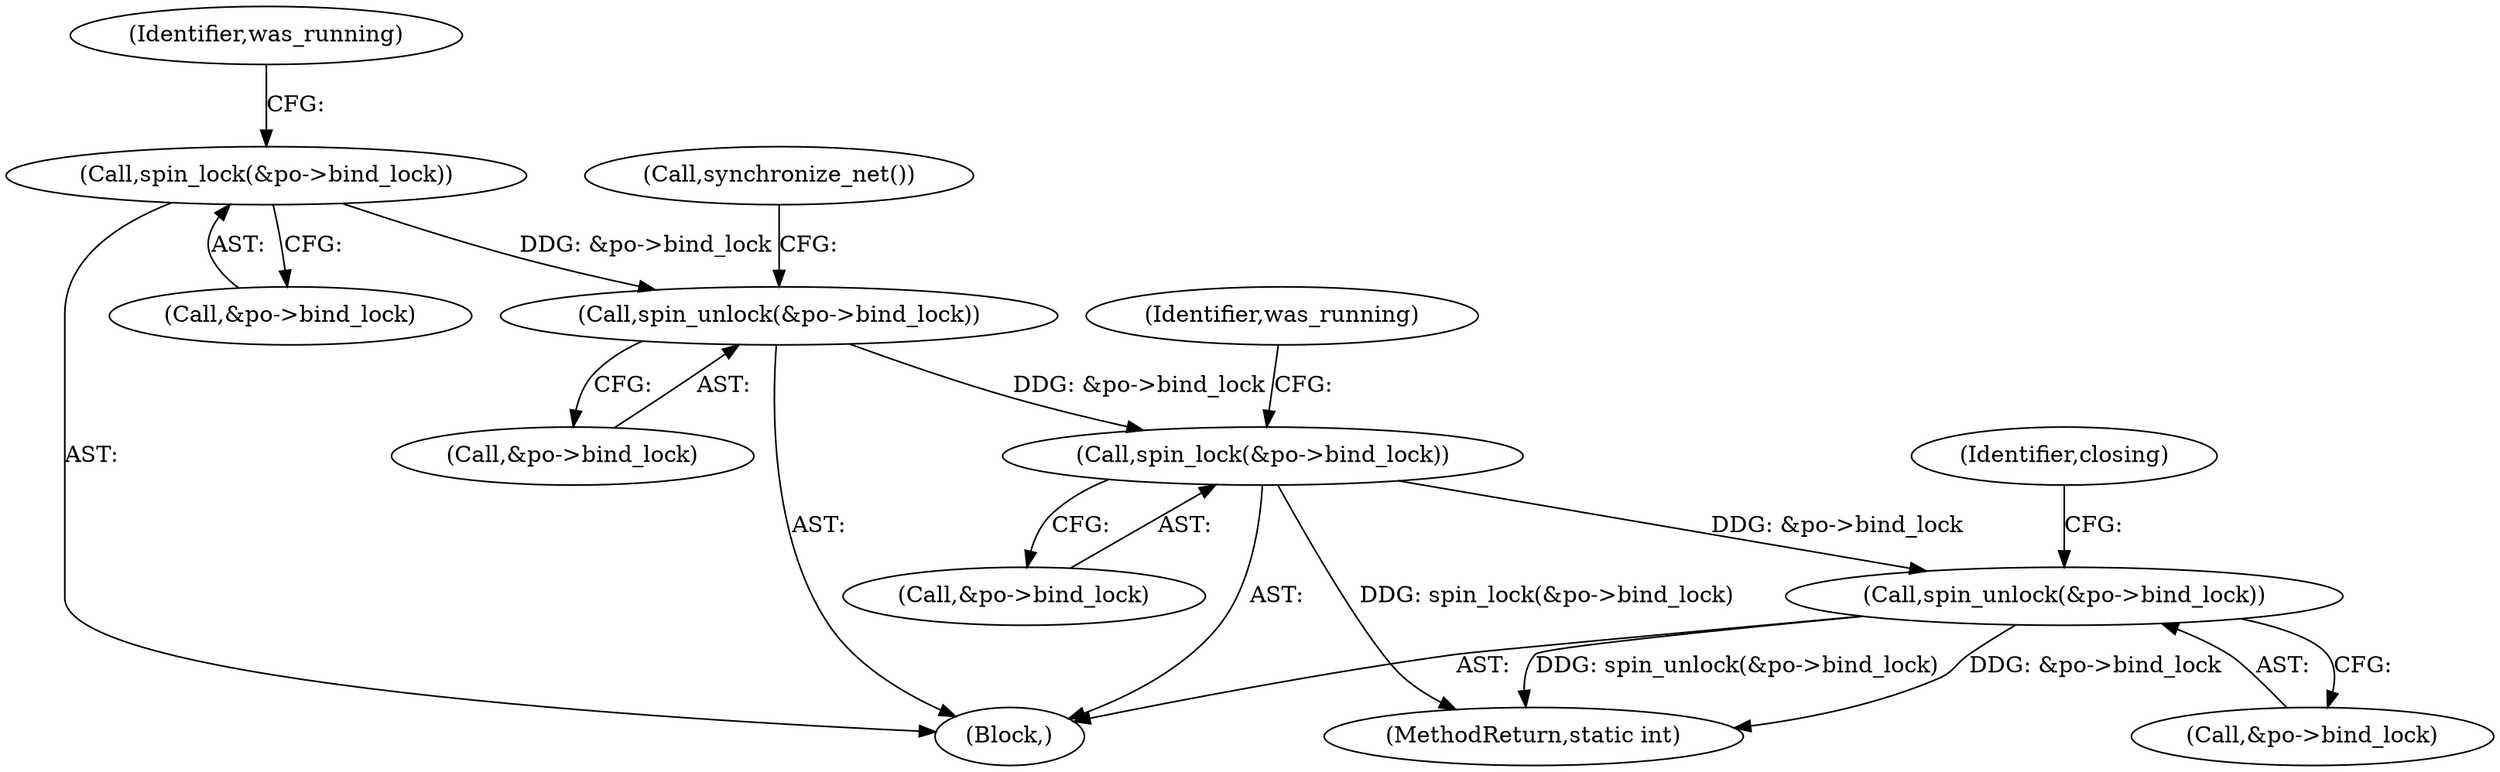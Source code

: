 digraph "0_linux_84ac7260236a49c79eede91617700174c2c19b0c@pointer" {
"1000539" [label="(Call,spin_lock(&po->bind_lock))"];
"1000419" [label="(Call,spin_unlock(&po->bind_lock))"];
"1000393" [label="(Call,spin_lock(&po->bind_lock))"];
"1000554" [label="(Call,spin_unlock(&po->bind_lock))"];
"1000587" [label="(MethodReturn,static int)"];
"1000545" [label="(Identifier,was_running)"];
"1000424" [label="(Call,synchronize_net())"];
"1000419" [label="(Call,spin_unlock(&po->bind_lock))"];
"1000554" [label="(Call,spin_unlock(&po->bind_lock))"];
"1000555" [label="(Call,&po->bind_lock)"];
"1000399" [label="(Identifier,was_running)"];
"1000561" [label="(Identifier,closing)"];
"1000112" [label="(Block,)"];
"1000540" [label="(Call,&po->bind_lock)"];
"1000393" [label="(Call,spin_lock(&po->bind_lock))"];
"1000420" [label="(Call,&po->bind_lock)"];
"1000539" [label="(Call,spin_lock(&po->bind_lock))"];
"1000394" [label="(Call,&po->bind_lock)"];
"1000539" -> "1000112"  [label="AST: "];
"1000539" -> "1000540"  [label="CFG: "];
"1000540" -> "1000539"  [label="AST: "];
"1000545" -> "1000539"  [label="CFG: "];
"1000539" -> "1000587"  [label="DDG: spin_lock(&po->bind_lock)"];
"1000419" -> "1000539"  [label="DDG: &po->bind_lock"];
"1000539" -> "1000554"  [label="DDG: &po->bind_lock"];
"1000419" -> "1000112"  [label="AST: "];
"1000419" -> "1000420"  [label="CFG: "];
"1000420" -> "1000419"  [label="AST: "];
"1000424" -> "1000419"  [label="CFG: "];
"1000393" -> "1000419"  [label="DDG: &po->bind_lock"];
"1000393" -> "1000112"  [label="AST: "];
"1000393" -> "1000394"  [label="CFG: "];
"1000394" -> "1000393"  [label="AST: "];
"1000399" -> "1000393"  [label="CFG: "];
"1000554" -> "1000112"  [label="AST: "];
"1000554" -> "1000555"  [label="CFG: "];
"1000555" -> "1000554"  [label="AST: "];
"1000561" -> "1000554"  [label="CFG: "];
"1000554" -> "1000587"  [label="DDG: spin_unlock(&po->bind_lock)"];
"1000554" -> "1000587"  [label="DDG: &po->bind_lock"];
}
